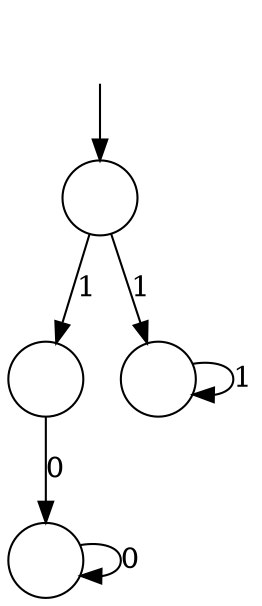 digraph dfa {
	""    [shape=none]
	start [shape=circle, label=""]
	"1A"  [shape=circle, label=""]
	"1B"  [shape=circle, label=""]
	0     [shape=circle, label=""]

	"" -> start

	start -> "1A" [label="1"]
	"1A" -> 0     [label="0"]
	0 -> 0        [label="0"]

	start -> "1B" [label="1"]
	"1B" -> "1B"  [label="1"]
}
